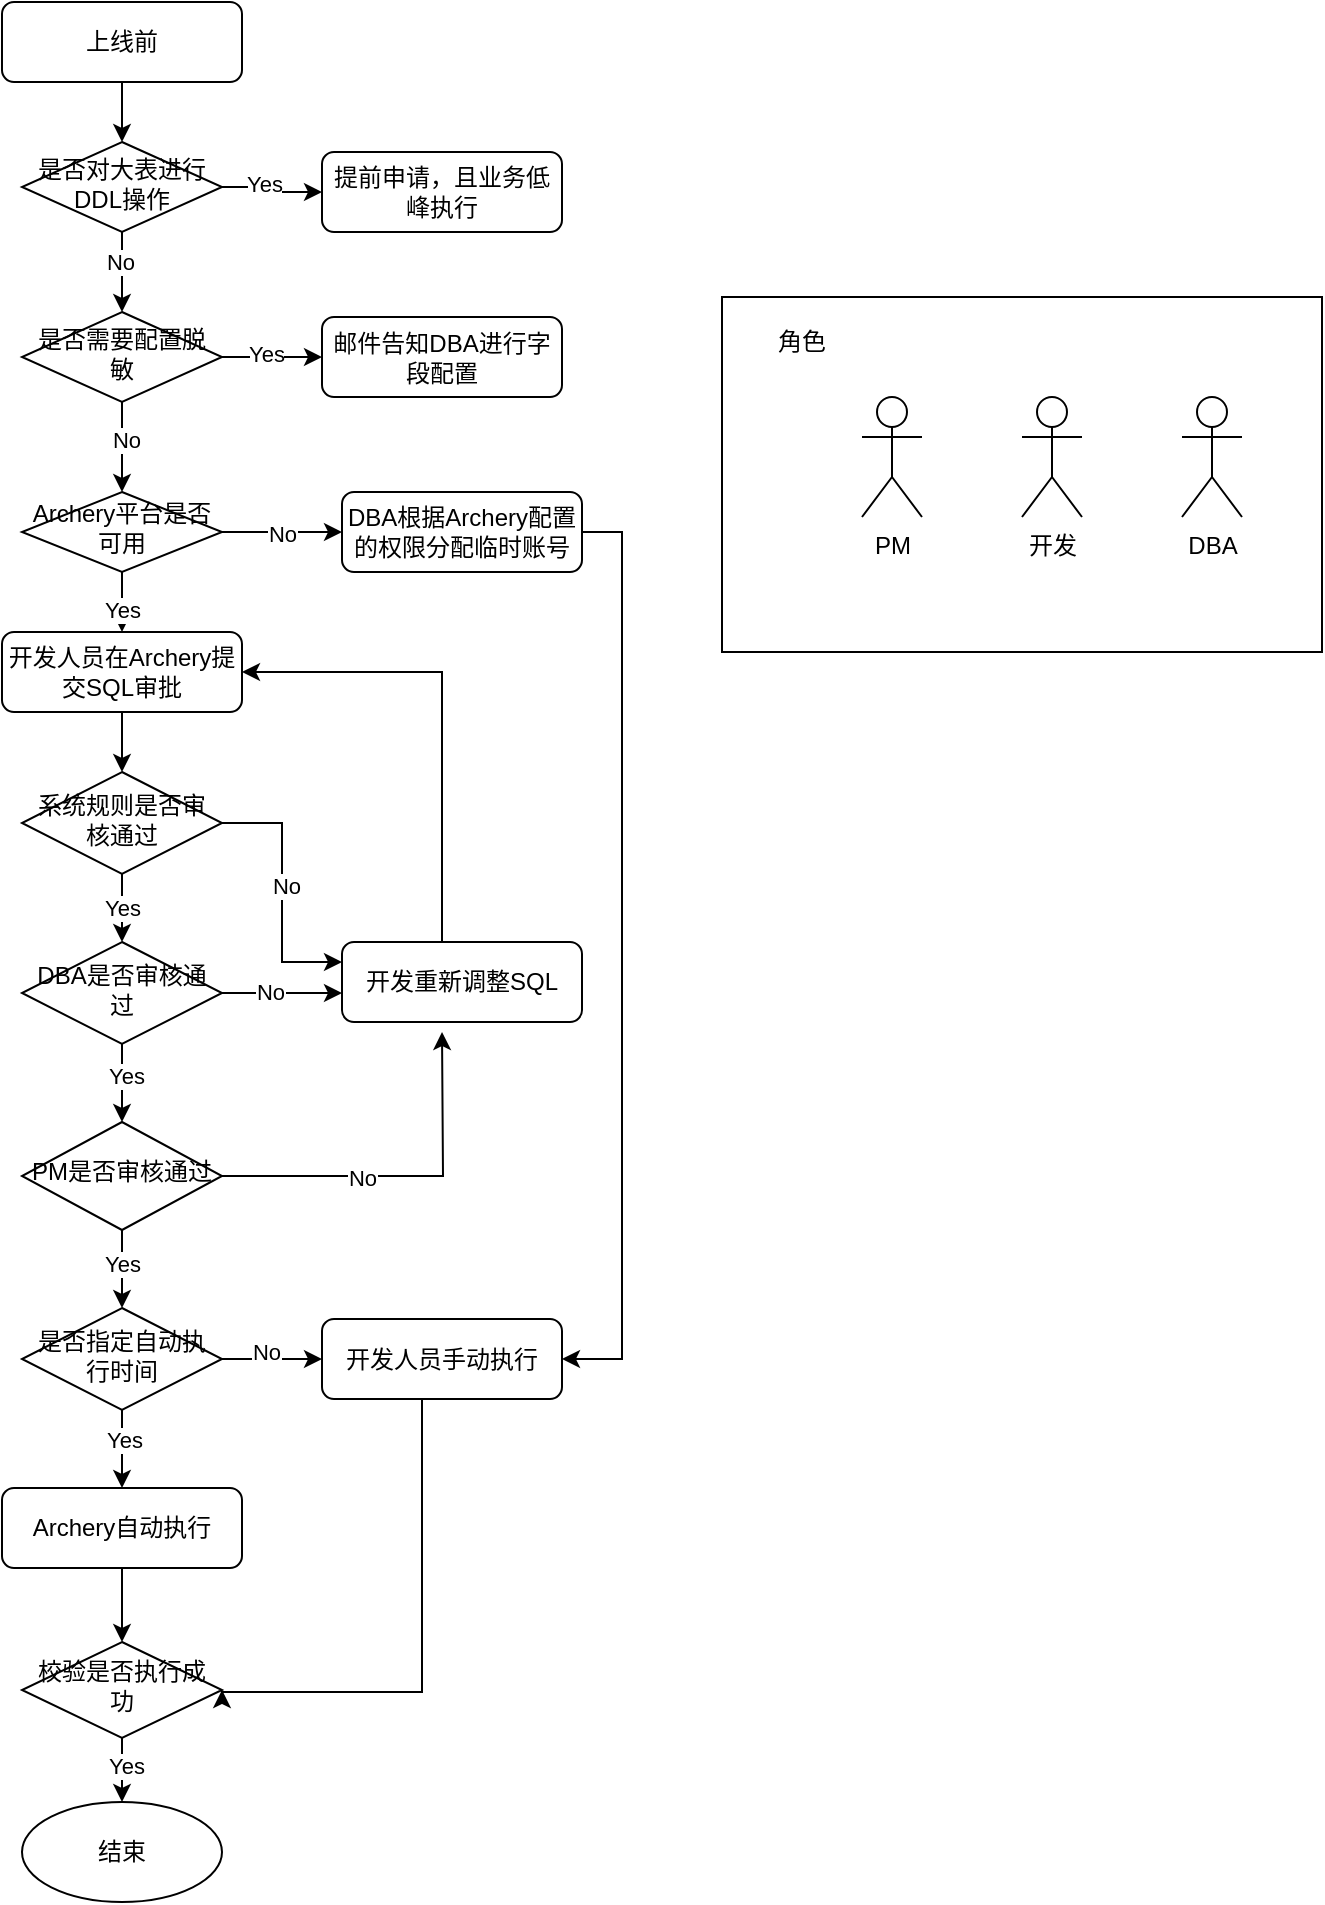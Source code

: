 <mxfile version="20.8.5" type="github" pages="2">
  <diagram id="C5RBs43oDa-KdzZeNtuy" name="Page-1">
    <mxGraphModel dx="986" dy="692" grid="1" gridSize="10" guides="1" tooltips="1" connect="1" arrows="1" fold="1" page="1" pageScale="1" pageWidth="827" pageHeight="1169" math="0" shadow="0">
      <root>
        <mxCell id="WIyWlLk6GJQsqaUBKTNV-0" />
        <mxCell id="WIyWlLk6GJQsqaUBKTNV-1" parent="WIyWlLk6GJQsqaUBKTNV-0" />
        <mxCell id="qAwDbd9RSRlS9gbkCA_I-109" value="" style="rounded=0;whiteSpace=wrap;html=1;" vertex="1" parent="WIyWlLk6GJQsqaUBKTNV-1">
          <mxGeometry x="520" y="172.5" width="300" height="177.5" as="geometry" />
        </mxCell>
        <mxCell id="qAwDbd9RSRlS9gbkCA_I-65" style="edgeStyle=orthogonalEdgeStyle;rounded=0;orthogonalLoop=1;jettySize=auto;html=1;entryX=0.5;entryY=0;entryDx=0;entryDy=0;" edge="1" parent="WIyWlLk6GJQsqaUBKTNV-1" source="WIyWlLk6GJQsqaUBKTNV-3" target="WIyWlLk6GJQsqaUBKTNV-6">
          <mxGeometry relative="1" as="geometry" />
        </mxCell>
        <mxCell id="WIyWlLk6GJQsqaUBKTNV-3" value="上线前" style="rounded=1;whiteSpace=wrap;html=1;fontSize=12;glass=0;strokeWidth=1;shadow=0;" parent="WIyWlLk6GJQsqaUBKTNV-1" vertex="1">
          <mxGeometry x="160" y="25" width="120" height="40" as="geometry" />
        </mxCell>
        <mxCell id="qAwDbd9RSRlS9gbkCA_I-66" style="edgeStyle=orthogonalEdgeStyle;rounded=0;orthogonalLoop=1;jettySize=auto;html=1;entryX=0.5;entryY=0;entryDx=0;entryDy=0;" edge="1" parent="WIyWlLk6GJQsqaUBKTNV-1" source="WIyWlLk6GJQsqaUBKTNV-6" target="WIyWlLk6GJQsqaUBKTNV-10">
          <mxGeometry relative="1" as="geometry" />
        </mxCell>
        <mxCell id="qAwDbd9RSRlS9gbkCA_I-67" value="No" style="edgeLabel;html=1;align=center;verticalAlign=middle;resizable=0;points=[];" vertex="1" connectable="0" parent="qAwDbd9RSRlS9gbkCA_I-66">
          <mxGeometry x="-0.275" y="-1" relative="1" as="geometry">
            <mxPoint as="offset" />
          </mxGeometry>
        </mxCell>
        <mxCell id="qAwDbd9RSRlS9gbkCA_I-89" value="" style="edgeStyle=orthogonalEdgeStyle;rounded=0;orthogonalLoop=1;jettySize=auto;html=1;" edge="1" parent="WIyWlLk6GJQsqaUBKTNV-1" source="WIyWlLk6GJQsqaUBKTNV-6" target="WIyWlLk6GJQsqaUBKTNV-7">
          <mxGeometry relative="1" as="geometry" />
        </mxCell>
        <mxCell id="qAwDbd9RSRlS9gbkCA_I-90" value="Yes" style="edgeLabel;html=1;align=center;verticalAlign=middle;resizable=0;points=[];" vertex="1" connectable="0" parent="qAwDbd9RSRlS9gbkCA_I-89">
          <mxGeometry x="-0.2" y="3" relative="1" as="geometry">
            <mxPoint y="1" as="offset" />
          </mxGeometry>
        </mxCell>
        <mxCell id="WIyWlLk6GJQsqaUBKTNV-6" value="是否对大表进行DDL操作" style="rhombus;whiteSpace=wrap;html=1;shadow=0;fontFamily=Helvetica;fontSize=12;align=center;strokeWidth=1;spacing=6;spacingTop=-4;" parent="WIyWlLk6GJQsqaUBKTNV-1" vertex="1">
          <mxGeometry x="170" y="95" width="100" height="45" as="geometry" />
        </mxCell>
        <mxCell id="WIyWlLk6GJQsqaUBKTNV-7" value="提前申请，且业务低峰执行" style="rounded=1;whiteSpace=wrap;html=1;fontSize=12;glass=0;strokeWidth=1;shadow=0;" parent="WIyWlLk6GJQsqaUBKTNV-1" vertex="1">
          <mxGeometry x="320" y="100" width="120" height="40" as="geometry" />
        </mxCell>
        <mxCell id="qAwDbd9RSRlS9gbkCA_I-68" value="" style="edgeStyle=orthogonalEdgeStyle;rounded=0;orthogonalLoop=1;jettySize=auto;html=1;entryX=0.5;entryY=0;entryDx=0;entryDy=0;" edge="1" parent="WIyWlLk6GJQsqaUBKTNV-1" source="WIyWlLk6GJQsqaUBKTNV-10" target="qAwDbd9RSRlS9gbkCA_I-98">
          <mxGeometry relative="1" as="geometry">
            <mxPoint x="220" y="270" as="targetPoint" />
          </mxGeometry>
        </mxCell>
        <mxCell id="qAwDbd9RSRlS9gbkCA_I-69" value="No" style="edgeLabel;html=1;align=center;verticalAlign=middle;resizable=0;points=[];" vertex="1" connectable="0" parent="qAwDbd9RSRlS9gbkCA_I-68">
          <mxGeometry x="-0.186" y="2" relative="1" as="geometry">
            <mxPoint as="offset" />
          </mxGeometry>
        </mxCell>
        <mxCell id="qAwDbd9RSRlS9gbkCA_I-87" value="" style="edgeStyle=orthogonalEdgeStyle;rounded=0;orthogonalLoop=1;jettySize=auto;html=1;" edge="1" parent="WIyWlLk6GJQsqaUBKTNV-1" source="WIyWlLk6GJQsqaUBKTNV-10" target="WIyWlLk6GJQsqaUBKTNV-12">
          <mxGeometry relative="1" as="geometry" />
        </mxCell>
        <mxCell id="qAwDbd9RSRlS9gbkCA_I-88" value="Yes" style="edgeLabel;html=1;align=center;verticalAlign=middle;resizable=0;points=[];" vertex="1" connectable="0" parent="qAwDbd9RSRlS9gbkCA_I-87">
          <mxGeometry x="-0.12" y="3" relative="1" as="geometry">
            <mxPoint y="1" as="offset" />
          </mxGeometry>
        </mxCell>
        <mxCell id="WIyWlLk6GJQsqaUBKTNV-10" value="是否需要配置脱敏" style="rhombus;whiteSpace=wrap;html=1;shadow=0;fontFamily=Helvetica;fontSize=12;align=center;strokeWidth=1;spacing=6;spacingTop=-4;" parent="WIyWlLk6GJQsqaUBKTNV-1" vertex="1">
          <mxGeometry x="170" y="180" width="100" height="45" as="geometry" />
        </mxCell>
        <mxCell id="WIyWlLk6GJQsqaUBKTNV-12" value="邮件告知DBA进行字段配置" style="rounded=1;whiteSpace=wrap;html=1;fontSize=12;glass=0;strokeWidth=1;shadow=0;" parent="WIyWlLk6GJQsqaUBKTNV-1" vertex="1">
          <mxGeometry x="320" y="182.5" width="120" height="40" as="geometry" />
        </mxCell>
        <mxCell id="qAwDbd9RSRlS9gbkCA_I-0" value="PM" style="shape=umlActor;verticalLabelPosition=bottom;verticalAlign=top;html=1;outlineConnect=0;" vertex="1" parent="WIyWlLk6GJQsqaUBKTNV-1">
          <mxGeometry x="590" y="222.5" width="30" height="60" as="geometry" />
        </mxCell>
        <mxCell id="qAwDbd9RSRlS9gbkCA_I-3" value="开发" style="shape=umlActor;verticalLabelPosition=bottom;verticalAlign=top;html=1;outlineConnect=0;" vertex="1" parent="WIyWlLk6GJQsqaUBKTNV-1">
          <mxGeometry x="670" y="222.5" width="30" height="60" as="geometry" />
        </mxCell>
        <mxCell id="qAwDbd9RSRlS9gbkCA_I-4" value="DBA" style="shape=umlActor;verticalLabelPosition=bottom;verticalAlign=top;html=1;outlineConnect=0;" vertex="1" parent="WIyWlLk6GJQsqaUBKTNV-1">
          <mxGeometry x="750" y="222.5" width="30" height="60" as="geometry" />
        </mxCell>
        <mxCell id="qAwDbd9RSRlS9gbkCA_I-73" value="" style="edgeStyle=orthogonalEdgeStyle;rounded=0;orthogonalLoop=1;jettySize=auto;html=1;entryX=0.5;entryY=0;entryDx=0;entryDy=0;" edge="1" parent="WIyWlLk6GJQsqaUBKTNV-1" source="qAwDbd9RSRlS9gbkCA_I-11" target="SiSpmM8T1Z2HwnOLXpuK-1">
          <mxGeometry relative="1" as="geometry">
            <mxPoint x="200" y="410" as="targetPoint" />
            <Array as="points" />
          </mxGeometry>
        </mxCell>
        <mxCell id="qAwDbd9RSRlS9gbkCA_I-11" value="开发人员在Archery提交SQL审批" style="rounded=1;whiteSpace=wrap;html=1;fontSize=12;glass=0;strokeWidth=1;shadow=0;" vertex="1" parent="WIyWlLk6GJQsqaUBKTNV-1">
          <mxGeometry x="160" y="340" width="120" height="40" as="geometry" />
        </mxCell>
        <mxCell id="qAwDbd9RSRlS9gbkCA_I-71" value="" style="edgeStyle=orthogonalEdgeStyle;rounded=0;orthogonalLoop=1;jettySize=auto;html=1;exitX=0.5;exitY=1;exitDx=0;exitDy=0;" edge="1" parent="WIyWlLk6GJQsqaUBKTNV-1" source="qAwDbd9RSRlS9gbkCA_I-98" target="qAwDbd9RSRlS9gbkCA_I-11">
          <mxGeometry relative="1" as="geometry">
            <mxPoint x="220" y="389" as="sourcePoint" />
          </mxGeometry>
        </mxCell>
        <mxCell id="qAwDbd9RSRlS9gbkCA_I-72" value="Yes" style="edgeLabel;html=1;align=center;verticalAlign=middle;resizable=0;points=[];" vertex="1" connectable="0" parent="qAwDbd9RSRlS9gbkCA_I-71">
          <mxGeometry x="-0.105" relative="1" as="geometry">
            <mxPoint y="1" as="offset" />
          </mxGeometry>
        </mxCell>
        <mxCell id="qAwDbd9RSRlS9gbkCA_I-92" value="" style="edgeStyle=orthogonalEdgeStyle;rounded=0;orthogonalLoop=1;jettySize=auto;html=1;" edge="1" parent="WIyWlLk6GJQsqaUBKTNV-1" source="qAwDbd9RSRlS9gbkCA_I-29" target="qAwDbd9RSRlS9gbkCA_I-91">
          <mxGeometry relative="1" as="geometry" />
        </mxCell>
        <mxCell id="qAwDbd9RSRlS9gbkCA_I-29" value="Archery自动执行" style="rounded=1;whiteSpace=wrap;html=1;fontSize=12;glass=0;strokeWidth=1;shadow=0;" vertex="1" parent="WIyWlLk6GJQsqaUBKTNV-1">
          <mxGeometry x="160" y="768" width="120" height="40" as="geometry" />
        </mxCell>
        <mxCell id="qAwDbd9RSRlS9gbkCA_I-74" value="" style="edgeStyle=orthogonalEdgeStyle;rounded=0;orthogonalLoop=1;jettySize=auto;html=1;" edge="1" parent="WIyWlLk6GJQsqaUBKTNV-1" source="qAwDbd9RSRlS9gbkCA_I-33" target="qAwDbd9RSRlS9gbkCA_I-42">
          <mxGeometry relative="1" as="geometry" />
        </mxCell>
        <mxCell id="qAwDbd9RSRlS9gbkCA_I-75" value="Yes" style="edgeLabel;html=1;align=center;verticalAlign=middle;resizable=0;points=[];" vertex="1" connectable="0" parent="qAwDbd9RSRlS9gbkCA_I-74">
          <mxGeometry x="-0.225" y="2" relative="1" as="geometry">
            <mxPoint as="offset" />
          </mxGeometry>
        </mxCell>
        <mxCell id="qAwDbd9RSRlS9gbkCA_I-83" value="" style="edgeStyle=orthogonalEdgeStyle;rounded=0;orthogonalLoop=1;jettySize=auto;html=1;" edge="1" parent="WIyWlLk6GJQsqaUBKTNV-1" source="qAwDbd9RSRlS9gbkCA_I-33" target="qAwDbd9RSRlS9gbkCA_I-34">
          <mxGeometry relative="1" as="geometry">
            <Array as="points">
              <mxPoint x="320" y="520" />
              <mxPoint x="320" y="520" />
            </Array>
          </mxGeometry>
        </mxCell>
        <mxCell id="qAwDbd9RSRlS9gbkCA_I-84" value="No" style="edgeLabel;html=1;align=center;verticalAlign=middle;resizable=0;points=[];" vertex="1" connectable="0" parent="qAwDbd9RSRlS9gbkCA_I-83">
          <mxGeometry x="-0.2" y="2" relative="1" as="geometry">
            <mxPoint y="1" as="offset" />
          </mxGeometry>
        </mxCell>
        <mxCell id="qAwDbd9RSRlS9gbkCA_I-33" value="DBA是否审核通过" style="rhombus;whiteSpace=wrap;html=1;shadow=0;fontFamily=Helvetica;fontSize=12;align=center;strokeWidth=1;spacing=6;spacingTop=-4;" vertex="1" parent="WIyWlLk6GJQsqaUBKTNV-1">
          <mxGeometry x="170" y="495" width="100" height="51" as="geometry" />
        </mxCell>
        <mxCell id="SiSpmM8T1Z2HwnOLXpuK-5" style="edgeStyle=orthogonalEdgeStyle;rounded=0;orthogonalLoop=1;jettySize=auto;html=1;entryX=1;entryY=0.5;entryDx=0;entryDy=0;" edge="1" parent="WIyWlLk6GJQsqaUBKTNV-1" source="qAwDbd9RSRlS9gbkCA_I-34" target="qAwDbd9RSRlS9gbkCA_I-11">
          <mxGeometry relative="1" as="geometry">
            <Array as="points">
              <mxPoint x="380" y="360" />
            </Array>
          </mxGeometry>
        </mxCell>
        <mxCell id="qAwDbd9RSRlS9gbkCA_I-34" value="开发重新调整SQL" style="rounded=1;whiteSpace=wrap;html=1;fontSize=12;glass=0;strokeWidth=1;shadow=0;" vertex="1" parent="WIyWlLk6GJQsqaUBKTNV-1">
          <mxGeometry x="330" y="495" width="120" height="40" as="geometry" />
        </mxCell>
        <mxCell id="qAwDbd9RSRlS9gbkCA_I-76" value="" style="edgeStyle=orthogonalEdgeStyle;rounded=0;orthogonalLoop=1;jettySize=auto;html=1;" edge="1" parent="WIyWlLk6GJQsqaUBKTNV-1" source="qAwDbd9RSRlS9gbkCA_I-42" target="qAwDbd9RSRlS9gbkCA_I-46">
          <mxGeometry relative="1" as="geometry" />
        </mxCell>
        <mxCell id="qAwDbd9RSRlS9gbkCA_I-77" value="Yes" style="edgeLabel;html=1;align=center;verticalAlign=middle;resizable=0;points=[];" vertex="1" connectable="0" parent="qAwDbd9RSRlS9gbkCA_I-76">
          <mxGeometry x="-0.175" relative="1" as="geometry">
            <mxPoint as="offset" />
          </mxGeometry>
        </mxCell>
        <mxCell id="qAwDbd9RSRlS9gbkCA_I-80" value="" style="edgeStyle=orthogonalEdgeStyle;rounded=0;orthogonalLoop=1;jettySize=auto;html=1;" edge="1" parent="WIyWlLk6GJQsqaUBKTNV-1" source="qAwDbd9RSRlS9gbkCA_I-42">
          <mxGeometry relative="1" as="geometry">
            <mxPoint x="380" y="540" as="targetPoint" />
          </mxGeometry>
        </mxCell>
        <mxCell id="qAwDbd9RSRlS9gbkCA_I-82" value="No" style="edgeLabel;html=1;align=center;verticalAlign=middle;resizable=0;points=[];" vertex="1" connectable="0" parent="qAwDbd9RSRlS9gbkCA_I-80">
          <mxGeometry x="-0.24" relative="1" as="geometry">
            <mxPoint y="1" as="offset" />
          </mxGeometry>
        </mxCell>
        <mxCell id="qAwDbd9RSRlS9gbkCA_I-42" value="PM是否审核通过" style="rhombus;whiteSpace=wrap;html=1;shadow=0;fontFamily=Helvetica;fontSize=12;align=center;strokeWidth=1;spacing=6;spacingTop=-4;" vertex="1" parent="WIyWlLk6GJQsqaUBKTNV-1">
          <mxGeometry x="170" y="585" width="100" height="54" as="geometry" />
        </mxCell>
        <mxCell id="qAwDbd9RSRlS9gbkCA_I-62" style="edgeStyle=orthogonalEdgeStyle;rounded=0;orthogonalLoop=1;jettySize=auto;html=1;exitX=1;exitY=0.5;exitDx=0;exitDy=0;entryX=0;entryY=0.5;entryDx=0;entryDy=0;" edge="1" parent="WIyWlLk6GJQsqaUBKTNV-1" source="qAwDbd9RSRlS9gbkCA_I-46" target="qAwDbd9RSRlS9gbkCA_I-63">
          <mxGeometry relative="1" as="geometry">
            <mxPoint x="330" y="861" as="targetPoint" />
          </mxGeometry>
        </mxCell>
        <mxCell id="qAwDbd9RSRlS9gbkCA_I-64" value="No" style="edgeLabel;html=1;align=center;verticalAlign=middle;resizable=0;points=[];" vertex="1" connectable="0" parent="qAwDbd9RSRlS9gbkCA_I-62">
          <mxGeometry x="-0.12" y="5" relative="1" as="geometry">
            <mxPoint y="1" as="offset" />
          </mxGeometry>
        </mxCell>
        <mxCell id="qAwDbd9RSRlS9gbkCA_I-78" value="" style="edgeStyle=orthogonalEdgeStyle;rounded=0;orthogonalLoop=1;jettySize=auto;html=1;" edge="1" parent="WIyWlLk6GJQsqaUBKTNV-1" source="qAwDbd9RSRlS9gbkCA_I-46" target="qAwDbd9RSRlS9gbkCA_I-29">
          <mxGeometry relative="1" as="geometry" />
        </mxCell>
        <mxCell id="qAwDbd9RSRlS9gbkCA_I-79" value="Yes" style="edgeLabel;html=1;align=center;verticalAlign=middle;resizable=0;points=[];" vertex="1" connectable="0" parent="qAwDbd9RSRlS9gbkCA_I-78">
          <mxGeometry x="-0.3" y="1" relative="1" as="geometry">
            <mxPoint as="offset" />
          </mxGeometry>
        </mxCell>
        <mxCell id="qAwDbd9RSRlS9gbkCA_I-46" value="是否指定自动执行时间" style="rhombus;whiteSpace=wrap;html=1;shadow=0;fontFamily=Helvetica;fontSize=12;align=center;strokeWidth=1;spacing=6;spacingTop=-4;" vertex="1" parent="WIyWlLk6GJQsqaUBKTNV-1">
          <mxGeometry x="170" y="678" width="100" height="51" as="geometry" />
        </mxCell>
        <mxCell id="qAwDbd9RSRlS9gbkCA_I-93" style="edgeStyle=orthogonalEdgeStyle;rounded=0;orthogonalLoop=1;jettySize=auto;html=1;entryX=1;entryY=0.5;entryDx=0;entryDy=0;" edge="1" parent="WIyWlLk6GJQsqaUBKTNV-1" source="qAwDbd9RSRlS9gbkCA_I-63" target="qAwDbd9RSRlS9gbkCA_I-91">
          <mxGeometry relative="1" as="geometry">
            <Array as="points">
              <mxPoint x="370" y="870" />
            </Array>
          </mxGeometry>
        </mxCell>
        <mxCell id="qAwDbd9RSRlS9gbkCA_I-63" value="开发人员手动执行" style="rounded=1;whiteSpace=wrap;html=1;fontSize=12;glass=0;strokeWidth=1;shadow=0;" vertex="1" parent="WIyWlLk6GJQsqaUBKTNV-1">
          <mxGeometry x="320" y="683.5" width="120" height="40" as="geometry" />
        </mxCell>
        <mxCell id="qAwDbd9RSRlS9gbkCA_I-94" style="edgeStyle=orthogonalEdgeStyle;rounded=0;orthogonalLoop=1;jettySize=auto;html=1;exitX=0.5;exitY=1;exitDx=0;exitDy=0;entryX=0.5;entryY=0;entryDx=0;entryDy=0;entryPerimeter=0;" edge="1" parent="WIyWlLk6GJQsqaUBKTNV-1" source="qAwDbd9RSRlS9gbkCA_I-91" target="qAwDbd9RSRlS9gbkCA_I-96">
          <mxGeometry relative="1" as="geometry">
            <mxPoint x="220" y="1107" as="targetPoint" />
          </mxGeometry>
        </mxCell>
        <mxCell id="qAwDbd9RSRlS9gbkCA_I-95" value="Yes" style="edgeLabel;html=1;align=center;verticalAlign=middle;resizable=0;points=[];" vertex="1" connectable="0" parent="qAwDbd9RSRlS9gbkCA_I-94">
          <mxGeometry x="-0.125" y="2" relative="1" as="geometry">
            <mxPoint as="offset" />
          </mxGeometry>
        </mxCell>
        <mxCell id="qAwDbd9RSRlS9gbkCA_I-91" value="校验是否执行成功" style="rhombus;whiteSpace=wrap;html=1;shadow=0;fontFamily=Helvetica;fontSize=12;align=center;strokeWidth=1;spacing=6;spacingTop=-4;" vertex="1" parent="WIyWlLk6GJQsqaUBKTNV-1">
          <mxGeometry x="170" y="845" width="100" height="48" as="geometry" />
        </mxCell>
        <mxCell id="qAwDbd9RSRlS9gbkCA_I-96" value="结束" style="ellipse;whiteSpace=wrap;html=1;" vertex="1" parent="WIyWlLk6GJQsqaUBKTNV-1">
          <mxGeometry x="170" y="925" width="100" height="50" as="geometry" />
        </mxCell>
        <mxCell id="qAwDbd9RSRlS9gbkCA_I-101" value="No" style="edgeStyle=orthogonalEdgeStyle;rounded=0;orthogonalLoop=1;jettySize=auto;html=1;exitX=1;exitY=0.5;exitDx=0;exitDy=0;" edge="1" parent="WIyWlLk6GJQsqaUBKTNV-1" source="qAwDbd9RSRlS9gbkCA_I-98">
          <mxGeometry relative="1" as="geometry">
            <mxPoint x="330" y="290" as="targetPoint" />
          </mxGeometry>
        </mxCell>
        <mxCell id="qAwDbd9RSRlS9gbkCA_I-98" value="Archery平台是否可用" style="rhombus;whiteSpace=wrap;html=1;shadow=0;fontFamily=Helvetica;fontSize=12;align=center;strokeWidth=1;spacing=6;spacingTop=-4;" vertex="1" parent="WIyWlLk6GJQsqaUBKTNV-1">
          <mxGeometry x="170" y="270" width="100" height="40" as="geometry" />
        </mxCell>
        <mxCell id="qAwDbd9RSRlS9gbkCA_I-104" style="edgeStyle=orthogonalEdgeStyle;rounded=0;orthogonalLoop=1;jettySize=auto;html=1;exitX=1;exitY=0.5;exitDx=0;exitDy=0;entryX=1;entryY=0.5;entryDx=0;entryDy=0;" edge="1" parent="WIyWlLk6GJQsqaUBKTNV-1" source="qAwDbd9RSRlS9gbkCA_I-102" target="qAwDbd9RSRlS9gbkCA_I-63">
          <mxGeometry relative="1" as="geometry" />
        </mxCell>
        <mxCell id="qAwDbd9RSRlS9gbkCA_I-102" value="DBA根据Archery配置的权限分配临时账号" style="rounded=1;whiteSpace=wrap;html=1;fontSize=12;glass=0;strokeWidth=1;shadow=0;" vertex="1" parent="WIyWlLk6GJQsqaUBKTNV-1">
          <mxGeometry x="330" y="270" width="120" height="40" as="geometry" />
        </mxCell>
        <mxCell id="qAwDbd9RSRlS9gbkCA_I-110" value="角色" style="text;html=1;strokeColor=none;fillColor=none;align=center;verticalAlign=middle;whiteSpace=wrap;rounded=0;" vertex="1" parent="WIyWlLk6GJQsqaUBKTNV-1">
          <mxGeometry x="530" y="180" width="60" height="30" as="geometry" />
        </mxCell>
        <mxCell id="SiSpmM8T1Z2HwnOLXpuK-3" value="Yes" style="edgeStyle=orthogonalEdgeStyle;rounded=0;orthogonalLoop=1;jettySize=auto;html=1;" edge="1" parent="WIyWlLk6GJQsqaUBKTNV-1" source="SiSpmM8T1Z2HwnOLXpuK-1" target="qAwDbd9RSRlS9gbkCA_I-33">
          <mxGeometry relative="1" as="geometry" />
        </mxCell>
        <mxCell id="SiSpmM8T1Z2HwnOLXpuK-4" style="edgeStyle=orthogonalEdgeStyle;rounded=0;orthogonalLoop=1;jettySize=auto;html=1;exitX=1;exitY=0.5;exitDx=0;exitDy=0;entryX=0;entryY=0.25;entryDx=0;entryDy=0;" edge="1" parent="WIyWlLk6GJQsqaUBKTNV-1" source="SiSpmM8T1Z2HwnOLXpuK-1" target="qAwDbd9RSRlS9gbkCA_I-34">
          <mxGeometry relative="1" as="geometry">
            <mxPoint x="320" y="520" as="targetPoint" />
          </mxGeometry>
        </mxCell>
        <mxCell id="SiSpmM8T1Z2HwnOLXpuK-7" value="No" style="edgeLabel;html=1;align=center;verticalAlign=middle;resizable=0;points=[];" vertex="1" connectable="0" parent="SiSpmM8T1Z2HwnOLXpuK-4">
          <mxGeometry x="-0.058" y="2" relative="1" as="geometry">
            <mxPoint as="offset" />
          </mxGeometry>
        </mxCell>
        <mxCell id="SiSpmM8T1Z2HwnOLXpuK-1" value="系统规则是否审核通过" style="rhombus;whiteSpace=wrap;html=1;shadow=0;fontFamily=Helvetica;fontSize=12;align=center;strokeWidth=1;spacing=6;spacingTop=-4;" vertex="1" parent="WIyWlLk6GJQsqaUBKTNV-1">
          <mxGeometry x="170" y="410" width="100" height="51" as="geometry" />
        </mxCell>
      </root>
    </mxGraphModel>
  </diagram>
  <diagram id="pGPiwyE08p8wlfBjnWwS" name="第 2 页">
    <mxGraphModel dx="986" dy="692" grid="1" gridSize="10" guides="1" tooltips="1" connect="1" arrows="1" fold="1" page="1" pageScale="1" pageWidth="827" pageHeight="1169" math="0" shadow="0">
      <root>
        <mxCell id="0" />
        <mxCell id="1" parent="0" />
        <mxCell id="uFCkyU7vhLDH4jlq53kg-1" value="" style="rounded=0;whiteSpace=wrap;html=1;" vertex="1" parent="1">
          <mxGeometry x="520" y="172.5" width="300" height="177.5" as="geometry" />
        </mxCell>
        <mxCell id="uFCkyU7vhLDH4jlq53kg-2" style="edgeStyle=orthogonalEdgeStyle;rounded=0;orthogonalLoop=1;jettySize=auto;html=1;entryX=0.5;entryY=0;entryDx=0;entryDy=0;" edge="1" parent="1" source="uFCkyU7vhLDH4jlq53kg-3" target="uFCkyU7vhLDH4jlq53kg-27">
          <mxGeometry relative="1" as="geometry">
            <mxPoint x="220" y="95" as="targetPoint" />
          </mxGeometry>
        </mxCell>
        <mxCell id="uFCkyU7vhLDH4jlq53kg-3" value="修改生产数据" style="rounded=1;whiteSpace=wrap;html=1;fontSize=12;glass=0;strokeWidth=1;shadow=0;" vertex="1" parent="1">
          <mxGeometry x="160" y="25" width="120" height="40" as="geometry" />
        </mxCell>
        <mxCell id="uFCkyU7vhLDH4jlq53kg-16" value="PM" style="shape=umlActor;verticalLabelPosition=bottom;verticalAlign=top;html=1;outlineConnect=0;" vertex="1" parent="1">
          <mxGeometry x="590" y="222.5" width="30" height="60" as="geometry" />
        </mxCell>
        <mxCell id="uFCkyU7vhLDH4jlq53kg-17" value="开发" style="shape=umlActor;verticalLabelPosition=bottom;verticalAlign=top;html=1;outlineConnect=0;" vertex="1" parent="1">
          <mxGeometry x="670" y="222.5" width="30" height="60" as="geometry" />
        </mxCell>
        <mxCell id="uFCkyU7vhLDH4jlq53kg-18" value="DBA" style="shape=umlActor;verticalLabelPosition=bottom;verticalAlign=top;html=1;outlineConnect=0;" vertex="1" parent="1">
          <mxGeometry x="750" y="222.5" width="30" height="60" as="geometry" />
        </mxCell>
        <mxCell id="uFCkyU7vhLDH4jlq53kg-19" value="" style="edgeStyle=orthogonalEdgeStyle;rounded=0;orthogonalLoop=1;jettySize=auto;html=1;" edge="1" parent="1" source="uFCkyU7vhLDH4jlq53kg-20" target="uFCkyU7vhLDH4jlq53kg-34">
          <mxGeometry relative="1" as="geometry" />
        </mxCell>
        <mxCell id="uFCkyU7vhLDH4jlq53kg-20" value="开发人员在Archery提交SQL审批" style="rounded=1;whiteSpace=wrap;html=1;fontSize=12;glass=0;strokeWidth=1;shadow=0;" vertex="1" parent="1">
          <mxGeometry x="160" y="322" width="120" height="40" as="geometry" />
        </mxCell>
        <mxCell id="uFCkyU7vhLDH4jlq53kg-21" value="" style="edgeStyle=orthogonalEdgeStyle;rounded=0;orthogonalLoop=1;jettySize=auto;html=1;exitX=0.5;exitY=1;exitDx=0;exitDy=0;" edge="1" parent="1" source="uFCkyU7vhLDH4jlq53kg-56" target="uFCkyU7vhLDH4jlq53kg-20">
          <mxGeometry relative="1" as="geometry">
            <mxPoint x="220" y="371" as="sourcePoint" />
          </mxGeometry>
        </mxCell>
        <mxCell id="uFCkyU7vhLDH4jlq53kg-22" value="Yes" style="edgeLabel;html=1;align=center;verticalAlign=middle;resizable=0;points=[];" vertex="1" connectable="0" parent="uFCkyU7vhLDH4jlq53kg-21">
          <mxGeometry x="-0.105" relative="1" as="geometry">
            <mxPoint y="1" as="offset" />
          </mxGeometry>
        </mxCell>
        <mxCell id="uFCkyU7vhLDH4jlq53kg-25" style="edgeStyle=orthogonalEdgeStyle;rounded=0;orthogonalLoop=1;jettySize=auto;html=1;entryX=0.5;entryY=0;entryDx=0;entryDy=0;exitX=0.5;exitY=1;exitDx=0;exitDy=0;" edge="1" parent="1" source="uFCkyU7vhLDH4jlq53kg-61" target="uFCkyU7vhLDH4jlq53kg-56">
          <mxGeometry relative="1" as="geometry">
            <mxPoint x="220" y="220" as="sourcePoint" />
          </mxGeometry>
        </mxCell>
        <mxCell id="uFCkyU7vhLDH4jlq53kg-63" value="Yes" style="edgeLabel;html=1;align=center;verticalAlign=middle;resizable=0;points=[];" vertex="1" connectable="0" parent="uFCkyU7vhLDH4jlq53kg-25">
          <mxGeometry x="-0.162" y="3" relative="1" as="geometry">
            <mxPoint y="1" as="offset" />
          </mxGeometry>
        </mxCell>
        <mxCell id="uFCkyU7vhLDH4jlq53kg-62" value="" style="edgeStyle=orthogonalEdgeStyle;rounded=0;orthogonalLoop=1;jettySize=auto;html=1;" edge="1" parent="1" source="uFCkyU7vhLDH4jlq53kg-27" target="uFCkyU7vhLDH4jlq53kg-61">
          <mxGeometry relative="1" as="geometry" />
        </mxCell>
        <mxCell id="uFCkyU7vhLDH4jlq53kg-27" value="开发人员发送邮件给CTO审批" style="rounded=1;whiteSpace=wrap;html=1;fontSize=12;glass=0;strokeWidth=1;shadow=0;" vertex="1" parent="1">
          <mxGeometry x="160" y="100" width="120" height="40" as="geometry" />
        </mxCell>
        <mxCell id="uFCkyU7vhLDH4jlq53kg-28" value="" style="edgeStyle=orthogonalEdgeStyle;rounded=0;orthogonalLoop=1;jettySize=auto;html=1;" edge="1" parent="1" source="uFCkyU7vhLDH4jlq53kg-29" target="uFCkyU7vhLDH4jlq53kg-53">
          <mxGeometry relative="1" as="geometry" />
        </mxCell>
        <mxCell id="uFCkyU7vhLDH4jlq53kg-29" value="Archery自动执行" style="rounded=1;whiteSpace=wrap;html=1;fontSize=12;glass=0;strokeWidth=1;shadow=0;" vertex="1" parent="1">
          <mxGeometry x="160" y="672" width="120" height="40" as="geometry" />
        </mxCell>
        <mxCell id="uFCkyU7vhLDH4jlq53kg-30" value="" style="edgeStyle=orthogonalEdgeStyle;rounded=0;orthogonalLoop=1;jettySize=auto;html=1;" edge="1" parent="1" source="uFCkyU7vhLDH4jlq53kg-34" target="uFCkyU7vhLDH4jlq53kg-41">
          <mxGeometry relative="1" as="geometry" />
        </mxCell>
        <mxCell id="uFCkyU7vhLDH4jlq53kg-31" value="Yes" style="edgeLabel;html=1;align=center;verticalAlign=middle;resizable=0;points=[];" vertex="1" connectable="0" parent="uFCkyU7vhLDH4jlq53kg-30">
          <mxGeometry x="-0.225" y="2" relative="1" as="geometry">
            <mxPoint as="offset" />
          </mxGeometry>
        </mxCell>
        <mxCell id="uFCkyU7vhLDH4jlq53kg-32" value="" style="edgeStyle=orthogonalEdgeStyle;rounded=0;orthogonalLoop=1;jettySize=auto;html=1;" edge="1" parent="1" source="uFCkyU7vhLDH4jlq53kg-34" target="uFCkyU7vhLDH4jlq53kg-35">
          <mxGeometry relative="1" as="geometry" />
        </mxCell>
        <mxCell id="uFCkyU7vhLDH4jlq53kg-33" value="No" style="edgeLabel;html=1;align=center;verticalAlign=middle;resizable=0;points=[];" vertex="1" connectable="0" parent="uFCkyU7vhLDH4jlq53kg-32">
          <mxGeometry x="-0.2" y="2" relative="1" as="geometry">
            <mxPoint y="1" as="offset" />
          </mxGeometry>
        </mxCell>
        <mxCell id="uFCkyU7vhLDH4jlq53kg-34" value="DBA是否审核通过" style="rhombus;whiteSpace=wrap;html=1;shadow=0;fontFamily=Helvetica;fontSize=12;align=center;strokeWidth=1;spacing=6;spacingTop=-4;" vertex="1" parent="1">
          <mxGeometry x="170" y="392" width="100" height="51" as="geometry" />
        </mxCell>
        <mxCell id="uFCkyU7vhLDH4jlq53kg-35" value="开发重新调整SQL" style="rounded=1;whiteSpace=wrap;html=1;fontSize=12;glass=0;strokeWidth=1;shadow=0;" vertex="1" parent="1">
          <mxGeometry x="310" y="392" width="120" height="40" as="geometry" />
        </mxCell>
        <mxCell id="uFCkyU7vhLDH4jlq53kg-36" value="" style="edgeStyle=orthogonalEdgeStyle;rounded=0;html=1;jettySize=auto;orthogonalLoop=1;fontSize=11;endArrow=block;endFill=0;endSize=8;strokeWidth=1;shadow=0;labelBackgroundColor=none;entryX=1;entryY=0.5;entryDx=0;entryDy=0;exitX=0.5;exitY=0;exitDx=0;exitDy=0;" edge="1" parent="1" source="uFCkyU7vhLDH4jlq53kg-35" target="uFCkyU7vhLDH4jlq53kg-20">
          <mxGeometry y="10" relative="1" as="geometry">
            <mxPoint as="offset" />
            <mxPoint x="560" y="302" as="sourcePoint" />
            <mxPoint x="390" y="405" as="targetPoint" />
            <Array as="points">
              <mxPoint x="360" y="392" />
              <mxPoint x="360" y="342" />
            </Array>
          </mxGeometry>
        </mxCell>
        <mxCell id="uFCkyU7vhLDH4jlq53kg-37" value="" style="edgeStyle=orthogonalEdgeStyle;rounded=0;orthogonalLoop=1;jettySize=auto;html=1;" edge="1" parent="1" source="uFCkyU7vhLDH4jlq53kg-41" target="uFCkyU7vhLDH4jlq53kg-48">
          <mxGeometry relative="1" as="geometry" />
        </mxCell>
        <mxCell id="uFCkyU7vhLDH4jlq53kg-38" value="Yes" style="edgeLabel;html=1;align=center;verticalAlign=middle;resizable=0;points=[];" vertex="1" connectable="0" parent="uFCkyU7vhLDH4jlq53kg-37">
          <mxGeometry x="-0.175" relative="1" as="geometry">
            <mxPoint as="offset" />
          </mxGeometry>
        </mxCell>
        <mxCell id="uFCkyU7vhLDH4jlq53kg-39" value="" style="edgeStyle=orthogonalEdgeStyle;rounded=0;orthogonalLoop=1;jettySize=auto;html=1;" edge="1" parent="1" source="uFCkyU7vhLDH4jlq53kg-41" target="uFCkyU7vhLDH4jlq53kg-42">
          <mxGeometry relative="1" as="geometry" />
        </mxCell>
        <mxCell id="uFCkyU7vhLDH4jlq53kg-40" value="No" style="edgeLabel;html=1;align=center;verticalAlign=middle;resizable=0;points=[];" vertex="1" connectable="0" parent="uFCkyU7vhLDH4jlq53kg-39">
          <mxGeometry x="-0.24" relative="1" as="geometry">
            <mxPoint y="1" as="offset" />
          </mxGeometry>
        </mxCell>
        <mxCell id="uFCkyU7vhLDH4jlq53kg-41" value="PM是否审核通过" style="rhombus;whiteSpace=wrap;html=1;shadow=0;fontFamily=Helvetica;fontSize=12;align=center;strokeWidth=1;spacing=6;spacingTop=-4;" vertex="1" parent="1">
          <mxGeometry x="170" y="482" width="100" height="54" as="geometry" />
        </mxCell>
        <mxCell id="uFCkyU7vhLDH4jlq53kg-42" value="开发重新调整SQL" style="rounded=1;whiteSpace=wrap;html=1;fontSize=12;glass=0;strokeWidth=1;shadow=0;" vertex="1" parent="1">
          <mxGeometry x="320" y="489" width="120" height="40" as="geometry" />
        </mxCell>
        <mxCell id="uFCkyU7vhLDH4jlq53kg-43" value="" style="edgeStyle=orthogonalEdgeStyle;rounded=0;html=1;jettySize=auto;orthogonalLoop=1;fontSize=11;endArrow=block;endFill=0;endSize=8;strokeWidth=1;shadow=0;labelBackgroundColor=none;exitX=1;exitY=0.5;exitDx=0;exitDy=0;entryX=1;entryY=0.75;entryDx=0;entryDy=0;" edge="1" parent="1" source="uFCkyU7vhLDH4jlq53kg-42" target="uFCkyU7vhLDH4jlq53kg-20">
          <mxGeometry y="10" relative="1" as="geometry">
            <mxPoint as="offset" />
            <mxPoint x="570" y="645" as="sourcePoint" />
            <mxPoint x="440" y="435" as="targetPoint" />
            <Array as="points">
              <mxPoint x="440" y="502" />
              <mxPoint x="480" y="502" />
              <mxPoint x="480" y="352" />
            </Array>
          </mxGeometry>
        </mxCell>
        <mxCell id="uFCkyU7vhLDH4jlq53kg-44" style="edgeStyle=orthogonalEdgeStyle;rounded=0;orthogonalLoop=1;jettySize=auto;html=1;exitX=1;exitY=0.5;exitDx=0;exitDy=0;entryX=0;entryY=0.5;entryDx=0;entryDy=0;" edge="1" parent="1" source="uFCkyU7vhLDH4jlq53kg-48" target="uFCkyU7vhLDH4jlq53kg-50">
          <mxGeometry relative="1" as="geometry">
            <mxPoint x="330" y="765" as="targetPoint" />
          </mxGeometry>
        </mxCell>
        <mxCell id="uFCkyU7vhLDH4jlq53kg-45" value="No" style="edgeLabel;html=1;align=center;verticalAlign=middle;resizable=0;points=[];" vertex="1" connectable="0" parent="uFCkyU7vhLDH4jlq53kg-44">
          <mxGeometry x="-0.12" y="5" relative="1" as="geometry">
            <mxPoint y="1" as="offset" />
          </mxGeometry>
        </mxCell>
        <mxCell id="uFCkyU7vhLDH4jlq53kg-46" value="" style="edgeStyle=orthogonalEdgeStyle;rounded=0;orthogonalLoop=1;jettySize=auto;html=1;" edge="1" parent="1" source="uFCkyU7vhLDH4jlq53kg-48" target="uFCkyU7vhLDH4jlq53kg-29">
          <mxGeometry relative="1" as="geometry" />
        </mxCell>
        <mxCell id="uFCkyU7vhLDH4jlq53kg-47" value="Yes" style="edgeLabel;html=1;align=center;verticalAlign=middle;resizable=0;points=[];" vertex="1" connectable="0" parent="uFCkyU7vhLDH4jlq53kg-46">
          <mxGeometry x="-0.3" y="1" relative="1" as="geometry">
            <mxPoint as="offset" />
          </mxGeometry>
        </mxCell>
        <mxCell id="uFCkyU7vhLDH4jlq53kg-48" value="是否指定自动执行时间" style="rhombus;whiteSpace=wrap;html=1;shadow=0;fontFamily=Helvetica;fontSize=12;align=center;strokeWidth=1;spacing=6;spacingTop=-4;" vertex="1" parent="1">
          <mxGeometry x="170" y="582" width="100" height="51" as="geometry" />
        </mxCell>
        <mxCell id="uFCkyU7vhLDH4jlq53kg-49" style="edgeStyle=orthogonalEdgeStyle;rounded=0;orthogonalLoop=1;jettySize=auto;html=1;entryX=1;entryY=0.5;entryDx=0;entryDy=0;" edge="1" parent="1" source="uFCkyU7vhLDH4jlq53kg-50" target="uFCkyU7vhLDH4jlq53kg-53">
          <mxGeometry relative="1" as="geometry">
            <Array as="points">
              <mxPoint x="370" y="776" />
            </Array>
          </mxGeometry>
        </mxCell>
        <mxCell id="uFCkyU7vhLDH4jlq53kg-50" value="开发人员手动执行" style="rounded=1;whiteSpace=wrap;html=1;fontSize=12;glass=0;strokeWidth=1;shadow=0;" vertex="1" parent="1">
          <mxGeometry x="320" y="587.5" width="120" height="40" as="geometry" />
        </mxCell>
        <mxCell id="uFCkyU7vhLDH4jlq53kg-51" style="edgeStyle=orthogonalEdgeStyle;rounded=0;orthogonalLoop=1;jettySize=auto;html=1;exitX=0.5;exitY=1;exitDx=0;exitDy=0;entryX=0.5;entryY=0;entryDx=0;entryDy=0;entryPerimeter=0;" edge="1" parent="1" source="uFCkyU7vhLDH4jlq53kg-53" target="uFCkyU7vhLDH4jlq53kg-54">
          <mxGeometry relative="1" as="geometry">
            <mxPoint x="220" y="1014" as="targetPoint" />
          </mxGeometry>
        </mxCell>
        <mxCell id="uFCkyU7vhLDH4jlq53kg-52" value="Yes" style="edgeLabel;html=1;align=center;verticalAlign=middle;resizable=0;points=[];" vertex="1" connectable="0" parent="uFCkyU7vhLDH4jlq53kg-51">
          <mxGeometry x="-0.125" y="2" relative="1" as="geometry">
            <mxPoint as="offset" />
          </mxGeometry>
        </mxCell>
        <mxCell id="uFCkyU7vhLDH4jlq53kg-53" value="校验是否执行成功" style="rhombus;whiteSpace=wrap;html=1;shadow=0;fontFamily=Helvetica;fontSize=12;align=center;strokeWidth=1;spacing=6;spacingTop=-4;" vertex="1" parent="1">
          <mxGeometry x="170" y="752" width="100" height="48" as="geometry" />
        </mxCell>
        <mxCell id="uFCkyU7vhLDH4jlq53kg-54" value="结束" style="ellipse;whiteSpace=wrap;html=1;" vertex="1" parent="1">
          <mxGeometry x="170" y="832" width="100" height="50" as="geometry" />
        </mxCell>
        <mxCell id="uFCkyU7vhLDH4jlq53kg-55" value="No" style="edgeStyle=orthogonalEdgeStyle;rounded=0;orthogonalLoop=1;jettySize=auto;html=1;exitX=1;exitY=0.5;exitDx=0;exitDy=0;" edge="1" parent="1" source="uFCkyU7vhLDH4jlq53kg-56">
          <mxGeometry relative="1" as="geometry">
            <mxPoint x="330" y="272" as="targetPoint" />
          </mxGeometry>
        </mxCell>
        <mxCell id="uFCkyU7vhLDH4jlq53kg-56" value="Archery平台是否可用" style="rhombus;whiteSpace=wrap;html=1;shadow=0;fontFamily=Helvetica;fontSize=12;align=center;strokeWidth=1;spacing=6;spacingTop=-4;" vertex="1" parent="1">
          <mxGeometry x="170" y="252" width="100" height="40" as="geometry" />
        </mxCell>
        <mxCell id="uFCkyU7vhLDH4jlq53kg-57" style="edgeStyle=orthogonalEdgeStyle;rounded=0;orthogonalLoop=1;jettySize=auto;html=1;exitX=1;exitY=0.5;exitDx=0;exitDy=0;entryX=1;entryY=0.5;entryDx=0;entryDy=0;" edge="1" parent="1" source="uFCkyU7vhLDH4jlq53kg-58" target="uFCkyU7vhLDH4jlq53kg-50">
          <mxGeometry relative="1" as="geometry" />
        </mxCell>
        <mxCell id="uFCkyU7vhLDH4jlq53kg-58" value="DBA根据Archery配置的权限分配临时账号" style="rounded=1;whiteSpace=wrap;html=1;fontSize=12;glass=0;strokeWidth=1;shadow=0;" vertex="1" parent="1">
          <mxGeometry x="330" y="252" width="120" height="40" as="geometry" />
        </mxCell>
        <mxCell id="uFCkyU7vhLDH4jlq53kg-59" value="角色" style="text;html=1;strokeColor=none;fillColor=none;align=center;verticalAlign=middle;whiteSpace=wrap;rounded=0;" vertex="1" parent="1">
          <mxGeometry x="530" y="180" width="60" height="30" as="geometry" />
        </mxCell>
        <mxCell id="uFCkyU7vhLDH4jlq53kg-64" style="edgeStyle=orthogonalEdgeStyle;rounded=0;orthogonalLoop=1;jettySize=auto;html=1;exitX=0;exitY=0.5;exitDx=0;exitDy=0;entryX=0;entryY=0.5;entryDx=0;entryDy=0;" edge="1" parent="1" source="uFCkyU7vhLDH4jlq53kg-61" target="uFCkyU7vhLDH4jlq53kg-54">
          <mxGeometry relative="1" as="geometry" />
        </mxCell>
        <mxCell id="uFCkyU7vhLDH4jlq53kg-65" value="No" style="edgeLabel;html=1;align=center;verticalAlign=middle;resizable=0;points=[];" vertex="1" connectable="0" parent="uFCkyU7vhLDH4jlq53kg-64">
          <mxGeometry x="0.124" y="-2" relative="1" as="geometry">
            <mxPoint y="1" as="offset" />
          </mxGeometry>
        </mxCell>
        <mxCell id="uFCkyU7vhLDH4jlq53kg-61" value="是否审批通过" style="rhombus;whiteSpace=wrap;html=1;shadow=0;fontFamily=Helvetica;fontSize=12;align=center;strokeWidth=1;spacing=6;spacingTop=-4;" vertex="1" parent="1">
          <mxGeometry x="170" y="175" width="100" height="40" as="geometry" />
        </mxCell>
      </root>
    </mxGraphModel>
  </diagram>
</mxfile>
